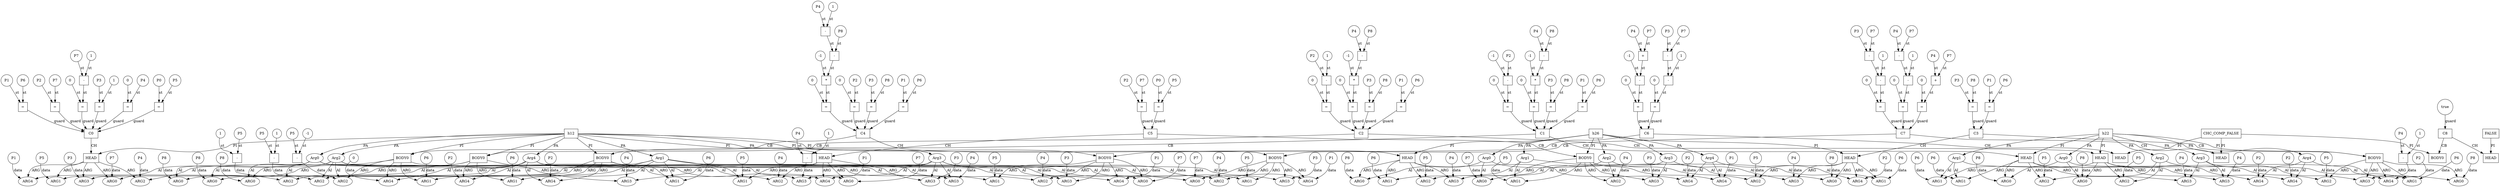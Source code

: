 // Horn Graph
digraph {
	"predicate_0" [label="h12"  nodeName="predicate_0" class=predicateName GNNNodeID=0 shape="box"]
	"predicateArgument_0" [label="Arg0"  nodeName="predicateArgument_0" class=predicateArgument GNNNodeID=1 shape="ellipse"]
		"predicate_0" -> "predicateArgument_0" [ label="PA"]
	"predicateArgument_1" [label="Arg1"  nodeName="predicateArgument_1" class=predicateArgument GNNNodeID=2 shape="ellipse"]
		"predicate_0" -> "predicateArgument_1" [ label="PA"]
	"predicateArgument_2" [label="Arg2"  nodeName="predicateArgument_2" class=predicateArgument GNNNodeID=3 shape="ellipse"]
		"predicate_0" -> "predicateArgument_2" [ label="PA"]
	"predicateArgument_3" [label="Arg3"  nodeName="predicateArgument_3" class=predicateArgument GNNNodeID=4 shape="ellipse"]
		"predicate_0" -> "predicateArgument_3" [ label="PA"]
	"predicateArgument_4" [label="Arg4"  nodeName="predicateArgument_4" class=predicateArgument GNNNodeID=5 shape="ellipse"]
		"predicate_0" -> "predicateArgument_4" [ label="PA"]
	"predicate_1" [label="h22"  nodeName="predicate_1" class=predicateName GNNNodeID=6 shape="box"]
	"predicateArgument_5" [label="Arg0"  nodeName="predicateArgument_5" class=predicateArgument GNNNodeID=7 shape="ellipse"]
		"predicate_1" -> "predicateArgument_5" [ label="PA"]
	"predicateArgument_6" [label="Arg1"  nodeName="predicateArgument_6" class=predicateArgument GNNNodeID=8 shape="ellipse"]
		"predicate_1" -> "predicateArgument_6" [ label="PA"]
	"predicateArgument_7" [label="Arg2"  nodeName="predicateArgument_7" class=predicateArgument GNNNodeID=9 shape="ellipse"]
		"predicate_1" -> "predicateArgument_7" [ label="PA"]
	"predicateArgument_8" [label="Arg3"  nodeName="predicateArgument_8" class=predicateArgument GNNNodeID=10 shape="ellipse"]
		"predicate_1" -> "predicateArgument_8" [ label="PA"]
	"predicateArgument_9" [label="Arg4"  nodeName="predicateArgument_9" class=predicateArgument GNNNodeID=11 shape="ellipse"]
		"predicate_1" -> "predicateArgument_9" [ label="PA"]
	"predicate_2" [label="h26"  nodeName="predicate_2" class=predicateName GNNNodeID=12 shape="box"]
	"predicateArgument_10" [label="Arg0"  nodeName="predicateArgument_10" class=predicateArgument GNNNodeID=13 shape="ellipse"]
		"predicate_2" -> "predicateArgument_10" [ label="PA"]
	"predicateArgument_11" [label="Arg1"  nodeName="predicateArgument_11" class=predicateArgument GNNNodeID=14 shape="ellipse"]
		"predicate_2" -> "predicateArgument_11" [ label="PA"]
	"predicateArgument_12" [label="Arg2"  nodeName="predicateArgument_12" class=predicateArgument GNNNodeID=15 shape="ellipse"]
		"predicate_2" -> "predicateArgument_12" [ label="PA"]
	"predicateArgument_13" [label="Arg3"  nodeName="predicateArgument_13" class=predicateArgument GNNNodeID=16 shape="ellipse"]
		"predicate_2" -> "predicateArgument_13" [ label="PA"]
	"predicateArgument_14" [label="Arg4"  nodeName="predicateArgument_14" class=predicateArgument GNNNodeID=17 shape="ellipse"]
		"predicate_2" -> "predicateArgument_14" [ label="PA"]
	"predicate_3" [label="CHC_COMP_FALSE"  nodeName="predicate_3" class=predicateName GNNNodeID=18 shape="box"]
	"predicate_4" [label="FALSE"  nodeName="predicate_4" class=predicateName GNNNodeID=19 shape="box"]
	"clause_0" [label="C0"  nodeName="clause_0" class=clause GNNNodeID=20 shape="box"]
	">=_21" [label="="  nodeName=">=_21" class=operator GNNNodeID=21 shape="square"]
		">=_21" -> "clause_0" [ label="guard"]
	"0_22" [label="0"  nodeName="0_22" class=constant GNNNodeID=22 shape="circle"]
		"0_22" -> ">=_21" [ label="st"]
	"-_23" [label="-"  nodeName="-_23" class=operator GNNNodeID=23 shape="square"]
		"-_23" -> ">=_21" [ label="st"]
	"P7_24" [label="P7"  nodeName="P7_24" class=symbolicConstant GNNNodeID=24 shape="circle"]
		"P7_24" -> "-_23" [ label="st"]
	"1_25" [label="1"  nodeName="1_25" class=constant GNNNodeID=25 shape="circle"]
		"1_25" -> "-_23" [ label="st"]
	"=_26" [label="="  nodeName="=_26" class=operator GNNNodeID=26 shape="square"]
		"=_26" -> "clause_0" [ label="guard"]
	"P3_27" [label="P3"  nodeName="P3_27" class=symbolicConstant GNNNodeID=27 shape="circle"]
		"P3_27" -> "=_26" [ label="st"]
	"1_28" [label="1"  nodeName="1_28" class=constant GNNNodeID=28 shape="circle"]
		"1_28" -> "=_26" [ label="st"]
	"=_29" [label="="  nodeName="=_29" class=operator GNNNodeID=29 shape="square"]
		"=_29" -> "clause_0" [ label="guard"]
	"0_30" [label="0"  nodeName="0_30" class=constant GNNNodeID=30 shape="circle"]
		"0_30" -> "=_29" [ label="st"]
	"P4_31" [label="P4"  nodeName="P4_31" class=symbolicConstant GNNNodeID=31 shape="circle"]
		"P4_31" -> "=_29" [ label="st"]
	"=_32" [label="="  nodeName="=_32" class=operator GNNNodeID=32 shape="square"]
		"=_32" -> "clause_0" [ label="guard"]
	"P0_33" [label="P0"  nodeName="P0_33" class=symbolicConstant GNNNodeID=33 shape="circle"]
		"P0_33" -> "=_32" [ label="st"]
	"P5_34" [label="P5"  nodeName="P5_34" class=symbolicConstant GNNNodeID=34 shape="circle"]
		"P5_34" -> "=_32" [ label="st"]
	"=_35" [label="="  nodeName="=_35" class=operator GNNNodeID=35 shape="square"]
		"=_35" -> "clause_0" [ label="guard"]
	"P1_36" [label="P1"  nodeName="P1_36" class=symbolicConstant GNNNodeID=36 shape="circle"]
		"P1_36" -> "=_35" [ label="st"]
	"P6_37" [label="P6"  nodeName="P6_37" class=symbolicConstant GNNNodeID=37 shape="circle"]
		"P6_37" -> "=_35" [ label="st"]
	"=_38" [label="="  nodeName="=_38" class=operator GNNNodeID=38 shape="square"]
		"=_38" -> "clause_0" [ label="guard"]
	"P2_39" [label="P2"  nodeName="P2_39" class=symbolicConstant GNNNodeID=39 shape="circle"]
		"P2_39" -> "=_38" [ label="st"]
	"P7_40" [label="P7"  nodeName="P7_40" class=symbolicConstant GNNNodeID=40 shape="circle"]
		"P7_40" -> "=_38" [ label="st"]
	"clauseHead_0" [label="HEAD"  nodeName="clauseHead_0" class=clauseHead GNNNodeID=41 shape="box"]
		"clause_0" -> "clauseHead_0" [ label="CH"]
		"predicate_0" -> "clauseHead_0" [ label="PI"]
	"clauseArgument_0" [label="ARG0"  nodeName="clauseArgument_0" class=clauseArg GNNNodeID=42 shape="ellipse"]
		"clauseHead_0" -> "clauseArgument_0" [ label="ARG"]
		"predicateArgument_0" -> "clauseArgument_0" [ label="AI"]
	"P7_43" [label="P7"  nodeName="P7_43" class=symbolicConstant GNNNodeID=43 shape="circle"]
		"P7_43" -> "clauseArgument_0" [ label="data"]
	"clauseArgument_1" [label="ARG1"  nodeName="clauseArgument_1" class=clauseArg GNNNodeID=44 shape="ellipse"]
		"clauseHead_0" -> "clauseArgument_1" [ label="ARG"]
		"predicateArgument_1" -> "clauseArgument_1" [ label="AI"]
	"P5_45" [label="P5"  nodeName="P5_45" class=symbolicConstant GNNNodeID=45 shape="circle"]
		"P5_45" -> "clauseArgument_1" [ label="data"]
	"clauseArgument_2" [label="ARG2"  nodeName="clauseArgument_2" class=clauseArg GNNNodeID=46 shape="ellipse"]
		"clauseHead_0" -> "clauseArgument_2" [ label="ARG"]
		"predicateArgument_2" -> "clauseArgument_2" [ label="AI"]
	"P4_47" [label="P4"  nodeName="P4_47" class=symbolicConstant GNNNodeID=47 shape="circle"]
		"P4_47" -> "clauseArgument_2" [ label="data"]
	"clauseArgument_3" [label="ARG3"  nodeName="clauseArgument_3" class=clauseArg GNNNodeID=48 shape="ellipse"]
		"clauseHead_0" -> "clauseArgument_3" [ label="ARG"]
		"predicateArgument_3" -> "clauseArgument_3" [ label="AI"]
	"P3_49" [label="P3"  nodeName="P3_49" class=symbolicConstant GNNNodeID=49 shape="circle"]
		"P3_49" -> "clauseArgument_3" [ label="data"]
	"clauseArgument_4" [label="ARG4"  nodeName="clauseArgument_4" class=clauseArg GNNNodeID=50 shape="ellipse"]
		"clauseHead_0" -> "clauseArgument_4" [ label="ARG"]
		"predicateArgument_4" -> "clauseArgument_4" [ label="AI"]
	"P1_51" [label="P1"  nodeName="P1_51" class=symbolicConstant GNNNodeID=51 shape="circle"]
		"P1_51" -> "clauseArgument_4" [ label="data"]
	"clause_1" [label="C1"  nodeName="clause_1" class=clause GNNNodeID=52 shape="box"]
	">=_53" [label="="  nodeName=">=_53" class=operator GNNNodeID=53 shape="square"]
		">=_53" -> "clause_1" [ label="guard"]
	"0_54" [label="0"  nodeName="0_54" class=constant GNNNodeID=54 shape="circle"]
		"0_54" -> ">=_53" [ label="st"]
	"-_55" [label="-"  nodeName="-_55" class=operator GNNNodeID=55 shape="square"]
		"-_55" -> ">=_53" [ label="st"]
	"-1_56" [label="-1"  nodeName="-1_56" class=constant GNNNodeID=56 shape="circle"]
		"-1_56" -> "-_55" [ label="st"]
	"P2_57" [label="P2"  nodeName="P2_57" class=symbolicConstant GNNNodeID=57 shape="circle"]
		"P2_57" -> "-_55" [ label="st"]
	">=_58" [label="="  nodeName=">=_58" class=operator GNNNodeID=58 shape="square"]
		">=_58" -> "clause_1" [ label="guard"]
	"0_59" [label="0"  nodeName="0_59" class=constant GNNNodeID=59 shape="circle"]
		"0_59" -> ">=_58" [ label="st"]
	"*_60" [label="*"  nodeName="*_60" class=operator GNNNodeID=60 shape="square"]
		"*_60" -> ">=_58" [ label="st"]
	"-1_61" [label="-1"  nodeName="-1_61" class=constant GNNNodeID=61 shape="circle"]
		"-1_61" -> "*_60" [ label="st"]
	"-_62" [label="-"  nodeName="-_62" class=operator GNNNodeID=62 shape="square"]
		"-_62" -> "*_60" [ label="st"]
	"P4_63" [label="P4"  nodeName="P4_63" class=symbolicConstant GNNNodeID=63 shape="circle"]
		"P4_63" -> "-_62" [ label="st"]
	"P8_64" [label="P8"  nodeName="P8_64" class=symbolicConstant GNNNodeID=64 shape="circle"]
		"P8_64" -> "-_62" [ label="st"]
	"=_65" [label="="  nodeName="=_65" class=operator GNNNodeID=65 shape="square"]
		"=_65" -> "clause_1" [ label="guard"]
	"P3_66" [label="P3"  nodeName="P3_66" class=symbolicConstant GNNNodeID=66 shape="circle"]
		"P3_66" -> "=_65" [ label="st"]
	"P8_67" [label="P8"  nodeName="P8_67" class=symbolicConstant GNNNodeID=67 shape="circle"]
		"P8_67" -> "=_65" [ label="st"]
	"=_68" [label="="  nodeName="=_68" class=operator GNNNodeID=68 shape="square"]
		"=_68" -> "clause_1" [ label="guard"]
	"P1_69" [label="P1"  nodeName="P1_69" class=symbolicConstant GNNNodeID=69 shape="circle"]
		"P1_69" -> "=_68" [ label="st"]
	"P6_70" [label="P6"  nodeName="P6_70" class=symbolicConstant GNNNodeID=70 shape="circle"]
		"P6_70" -> "=_68" [ label="st"]
	"clauseHead_1" [label="HEAD"  nodeName="clauseHead_1" class=clauseHead GNNNodeID=71 shape="box"]
		"clause_1" -> "clauseHead_1" [ label="CH"]
		"predicate_1" -> "clauseHead_1" [ label="PI"]
	"clauseArgument_5" [label="ARG0"  nodeName="clauseArgument_5" class=clauseArg GNNNodeID=72 shape="ellipse"]
		"clauseHead_1" -> "clauseArgument_5" [ label="ARG"]
		"predicateArgument_5" -> "clauseArgument_5" [ label="AI"]
	"P8_73" [label="P8"  nodeName="P8_73" class=symbolicConstant GNNNodeID=73 shape="circle"]
		"P8_73" -> "clauseArgument_5" [ label="data"]
	"clauseArgument_6" [label="ARG1"  nodeName="clauseArgument_6" class=clauseArg GNNNodeID=74 shape="ellipse"]
		"clauseHead_1" -> "clauseArgument_6" [ label="ARG"]
		"predicateArgument_6" -> "clauseArgument_6" [ label="AI"]
	"P6_75" [label="P6"  nodeName="P6_75" class=symbolicConstant GNNNodeID=75 shape="circle"]
		"P6_75" -> "clauseArgument_6" [ label="data"]
	"clauseArgument_7" [label="ARG2"  nodeName="clauseArgument_7" class=clauseArg GNNNodeID=76 shape="ellipse"]
		"clauseHead_1" -> "clauseArgument_7" [ label="ARG"]
		"predicateArgument_7" -> "clauseArgument_7" [ label="AI"]
	"P5_77" [label="P5"  nodeName="P5_77" class=symbolicConstant GNNNodeID=77 shape="circle"]
		"P5_77" -> "clauseArgument_7" [ label="data"]
	"clauseArgument_8" [label="ARG3"  nodeName="clauseArgument_8" class=clauseArg GNNNodeID=78 shape="ellipse"]
		"clauseHead_1" -> "clauseArgument_8" [ label="ARG"]
		"predicateArgument_8" -> "clauseArgument_8" [ label="AI"]
	"P4_79" [label="P4"  nodeName="P4_79" class=symbolicConstant GNNNodeID=79 shape="circle"]
		"P4_79" -> "clauseArgument_8" [ label="data"]
	"clauseArgument_9" [label="ARG4"  nodeName="clauseArgument_9" class=clauseArg GNNNodeID=80 shape="ellipse"]
		"clauseHead_1" -> "clauseArgument_9" [ label="ARG"]
		"predicateArgument_9" -> "clauseArgument_9" [ label="AI"]
	"P2_81" [label="P2"  nodeName="P2_81" class=symbolicConstant GNNNodeID=81 shape="circle"]
		"P2_81" -> "clauseArgument_9" [ label="data"]
	"clauseBody_0" [label="BODY0"  nodeName="clauseBody_0" class=clauseBody GNNNodeID=82 shape="box"]
		"clause_1" -> "clauseBody_0" [ label="CB"]
		"predicate_0" -> "clauseBody_0" [ label="PI"]
	"clauseArgument_10" [label="ARG0"  nodeName="clauseArgument_10" class=clauseArg GNNNodeID=83 shape="ellipse"]
		"clauseBody_0" -> "clauseArgument_10" [ label="ARG"]
		"predicateArgument_0" -> "clauseArgument_10" [ label="AI"]
	"P8_84" [label="P8"  nodeName="P8_84" class=symbolicConstant GNNNodeID=84 shape="circle"]
		"P8_84" -> "clauseArgument_10" [ label="data"]
	"clauseArgument_11" [label="ARG1"  nodeName="clauseArgument_11" class=clauseArg GNNNodeID=85 shape="ellipse"]
		"clauseBody_0" -> "clauseArgument_11" [ label="ARG"]
		"predicateArgument_1" -> "clauseArgument_11" [ label="AI"]
	"P6_86" [label="P6"  nodeName="P6_86" class=symbolicConstant GNNNodeID=86 shape="circle"]
		"P6_86" -> "clauseArgument_11" [ label="data"]
	"clauseArgument_12" [label="ARG2"  nodeName="clauseArgument_12" class=clauseArg GNNNodeID=87 shape="ellipse"]
		"clauseBody_0" -> "clauseArgument_12" [ label="ARG"]
		"predicateArgument_2" -> "clauseArgument_12" [ label="AI"]
	"-_88" [label="-"  nodeName="-_88" class=operator GNNNodeID=88 shape="square"]
		"-_88" -> "clauseArgument_12" [ label="data"]
	"P5_89" [label="P5"  nodeName="P5_89" class=symbolicConstant GNNNodeID=89 shape="circle"]
		"P5_89" -> "-_88" [ label="st"]
	"1_90" [label="1"  nodeName="1_90" class=constant GNNNodeID=90 shape="circle"]
		"1_90" -> "-_88" [ label="st"]
	"clauseArgument_13" [label="ARG3"  nodeName="clauseArgument_13" class=clauseArg GNNNodeID=91 shape="ellipse"]
		"clauseBody_0" -> "clauseArgument_13" [ label="ARG"]
		"predicateArgument_3" -> "clauseArgument_13" [ label="AI"]
	"P4_92" [label="P4"  nodeName="P4_92" class=symbolicConstant GNNNodeID=92 shape="circle"]
		"P4_92" -> "clauseArgument_13" [ label="data"]
	"clauseArgument_14" [label="ARG4"  nodeName="clauseArgument_14" class=clauseArg GNNNodeID=93 shape="ellipse"]
		"clauseBody_0" -> "clauseArgument_14" [ label="ARG"]
		"predicateArgument_4" -> "clauseArgument_14" [ label="AI"]
	"P2_94" [label="P2"  nodeName="P2_94" class=symbolicConstant GNNNodeID=94 shape="circle"]
		"P2_94" -> "clauseArgument_14" [ label="data"]
	"clause_2" [label="C2"  nodeName="clause_2" class=clause GNNNodeID=95 shape="box"]
	">=_96" [label="="  nodeName=">=_96" class=operator GNNNodeID=96 shape="square"]
		">=_96" -> "clause_2" [ label="guard"]
	"0_97" [label="0"  nodeName="0_97" class=constant GNNNodeID=97 shape="circle"]
		"0_97" -> ">=_96" [ label="st"]
	"-_98" [label="-"  nodeName="-_98" class=operator GNNNodeID=98 shape="square"]
		"-_98" -> ">=_96" [ label="st"]
	"P2_99" [label="P2"  nodeName="P2_99" class=symbolicConstant GNNNodeID=99 shape="circle"]
		"P2_99" -> "-_98" [ label="st"]
	"1_100" [label="1"  nodeName="1_100" class=constant GNNNodeID=100 shape="circle"]
		"1_100" -> "-_98" [ label="st"]
	">=_101" [label="="  nodeName=">=_101" class=operator GNNNodeID=101 shape="square"]
		">=_101" -> "clause_2" [ label="guard"]
	"0_102" [label="0"  nodeName="0_102" class=constant GNNNodeID=102 shape="circle"]
		"0_102" -> ">=_101" [ label="st"]
	"*_103" [label="*"  nodeName="*_103" class=operator GNNNodeID=103 shape="square"]
		"*_103" -> ">=_101" [ label="st"]
	"-1_104" [label="-1"  nodeName="-1_104" class=constant GNNNodeID=104 shape="circle"]
		"-1_104" -> "*_103" [ label="st"]
	"-_105" [label="-"  nodeName="-_105" class=operator GNNNodeID=105 shape="square"]
		"-_105" -> "*_103" [ label="st"]
	"P4_106" [label="P4"  nodeName="P4_106" class=symbolicConstant GNNNodeID=106 shape="circle"]
		"P4_106" -> "-_105" [ label="st"]
	"P8_107" [label="P8"  nodeName="P8_107" class=symbolicConstant GNNNodeID=107 shape="circle"]
		"P8_107" -> "-_105" [ label="st"]
	"=_108" [label="="  nodeName="=_108" class=operator GNNNodeID=108 shape="square"]
		"=_108" -> "clause_2" [ label="guard"]
	"P3_109" [label="P3"  nodeName="P3_109" class=symbolicConstant GNNNodeID=109 shape="circle"]
		"P3_109" -> "=_108" [ label="st"]
	"P8_110" [label="P8"  nodeName="P8_110" class=symbolicConstant GNNNodeID=110 shape="circle"]
		"P8_110" -> "=_108" [ label="st"]
	"=_111" [label="="  nodeName="=_111" class=operator GNNNodeID=111 shape="square"]
		"=_111" -> "clause_2" [ label="guard"]
	"P1_112" [label="P1"  nodeName="P1_112" class=symbolicConstant GNNNodeID=112 shape="circle"]
		"P1_112" -> "=_111" [ label="st"]
	"P6_113" [label="P6"  nodeName="P6_113" class=symbolicConstant GNNNodeID=113 shape="circle"]
		"P6_113" -> "=_111" [ label="st"]
	"clauseHead_2" [label="HEAD"  nodeName="clauseHead_2" class=clauseHead GNNNodeID=114 shape="box"]
		"clause_2" -> "clauseHead_2" [ label="CH"]
		"predicate_1" -> "clauseHead_2" [ label="PI"]
	"clauseArgument_15" [label="ARG0"  nodeName="clauseArgument_15" class=clauseArg GNNNodeID=115 shape="ellipse"]
		"clauseHead_2" -> "clauseArgument_15" [ label="ARG"]
		"predicateArgument_5" -> "clauseArgument_15" [ label="AI"]
	"P8_116" [label="P8"  nodeName="P8_116" class=symbolicConstant GNNNodeID=116 shape="circle"]
		"P8_116" -> "clauseArgument_15" [ label="data"]
	"clauseArgument_16" [label="ARG1"  nodeName="clauseArgument_16" class=clauseArg GNNNodeID=117 shape="ellipse"]
		"clauseHead_2" -> "clauseArgument_16" [ label="ARG"]
		"predicateArgument_6" -> "clauseArgument_16" [ label="AI"]
	"P6_118" [label="P6"  nodeName="P6_118" class=symbolicConstant GNNNodeID=118 shape="circle"]
		"P6_118" -> "clauseArgument_16" [ label="data"]
	"clauseArgument_17" [label="ARG2"  nodeName="clauseArgument_17" class=clauseArg GNNNodeID=119 shape="ellipse"]
		"clauseHead_2" -> "clauseArgument_17" [ label="ARG"]
		"predicateArgument_7" -> "clauseArgument_17" [ label="AI"]
	"P5_120" [label="P5"  nodeName="P5_120" class=symbolicConstant GNNNodeID=120 shape="circle"]
		"P5_120" -> "clauseArgument_17" [ label="data"]
	"clauseArgument_18" [label="ARG3"  nodeName="clauseArgument_18" class=clauseArg GNNNodeID=121 shape="ellipse"]
		"clauseHead_2" -> "clauseArgument_18" [ label="ARG"]
		"predicateArgument_8" -> "clauseArgument_18" [ label="AI"]
	"P4_122" [label="P4"  nodeName="P4_122" class=symbolicConstant GNNNodeID=122 shape="circle"]
		"P4_122" -> "clauseArgument_18" [ label="data"]
	"clauseArgument_19" [label="ARG4"  nodeName="clauseArgument_19" class=clauseArg GNNNodeID=123 shape="ellipse"]
		"clauseHead_2" -> "clauseArgument_19" [ label="ARG"]
		"predicateArgument_9" -> "clauseArgument_19" [ label="AI"]
	"P2_124" [label="P2"  nodeName="P2_124" class=symbolicConstant GNNNodeID=124 shape="circle"]
		"P2_124" -> "clauseArgument_19" [ label="data"]
	"clauseBody_1" [label="BODY0"  nodeName="clauseBody_1" class=clauseBody GNNNodeID=125 shape="box"]
		"clause_2" -> "clauseBody_1" [ label="CB"]
		"predicate_0" -> "clauseBody_1" [ label="PI"]
	"clauseArgument_20" [label="ARG0"  nodeName="clauseArgument_20" class=clauseArg GNNNodeID=126 shape="ellipse"]
		"clauseBody_1" -> "clauseArgument_20" [ label="ARG"]
		"predicateArgument_0" -> "clauseArgument_20" [ label="AI"]
	"P8_127" [label="P8"  nodeName="P8_127" class=symbolicConstant GNNNodeID=127 shape="circle"]
		"P8_127" -> "clauseArgument_20" [ label="data"]
	"clauseArgument_21" [label="ARG1"  nodeName="clauseArgument_21" class=clauseArg GNNNodeID=128 shape="ellipse"]
		"clauseBody_1" -> "clauseArgument_21" [ label="ARG"]
		"predicateArgument_1" -> "clauseArgument_21" [ label="AI"]
	"P6_129" [label="P6"  nodeName="P6_129" class=symbolicConstant GNNNodeID=129 shape="circle"]
		"P6_129" -> "clauseArgument_21" [ label="data"]
	"clauseArgument_22" [label="ARG2"  nodeName="clauseArgument_22" class=clauseArg GNNNodeID=130 shape="ellipse"]
		"clauseBody_1" -> "clauseArgument_22" [ label="ARG"]
		"predicateArgument_2" -> "clauseArgument_22" [ label="AI"]
	"-_131" [label="-"  nodeName="-_131" class=operator GNNNodeID=131 shape="square"]
		"-_131" -> "clauseArgument_22" [ label="data"]
	"P5_132" [label="P5"  nodeName="P5_132" class=symbolicConstant GNNNodeID=132 shape="circle"]
		"P5_132" -> "-_131" [ label="st"]
	"1_133" [label="1"  nodeName="1_133" class=constant GNNNodeID=133 shape="circle"]
		"1_133" -> "-_131" [ label="st"]
	"clauseArgument_23" [label="ARG3"  nodeName="clauseArgument_23" class=clauseArg GNNNodeID=134 shape="ellipse"]
		"clauseBody_1" -> "clauseArgument_23" [ label="ARG"]
		"predicateArgument_3" -> "clauseArgument_23" [ label="AI"]
	"P4_135" [label="P4"  nodeName="P4_135" class=symbolicConstant GNNNodeID=135 shape="circle"]
		"P4_135" -> "clauseArgument_23" [ label="data"]
	"clauseArgument_24" [label="ARG4"  nodeName="clauseArgument_24" class=clauseArg GNNNodeID=136 shape="ellipse"]
		"clauseBody_1" -> "clauseArgument_24" [ label="ARG"]
		"predicateArgument_4" -> "clauseArgument_24" [ label="AI"]
	"P2_137" [label="P2"  nodeName="P2_137" class=symbolicConstant GNNNodeID=137 shape="circle"]
		"P2_137" -> "clauseArgument_24" [ label="data"]
	"clause_3" [label="C3"  nodeName="clause_3" class=clause GNNNodeID=138 shape="box"]
	"=_139" [label="="  nodeName="=_139" class=operator GNNNodeID=139 shape="square"]
		"=_139" -> "clause_3" [ label="guard"]
	"P3_140" [label="P3"  nodeName="P3_140" class=symbolicConstant GNNNodeID=140 shape="circle"]
		"P3_140" -> "=_139" [ label="st"]
	"P8_141" [label="P8"  nodeName="P8_141" class=symbolicConstant GNNNodeID=141 shape="circle"]
		"P8_141" -> "=_139" [ label="st"]
	"=_142" [label="="  nodeName="=_142" class=operator GNNNodeID=142 shape="square"]
		"=_142" -> "clause_3" [ label="guard"]
	"P1_143" [label="P1"  nodeName="P1_143" class=symbolicConstant GNNNodeID=143 shape="circle"]
		"P1_143" -> "=_142" [ label="st"]
	"P6_144" [label="P6"  nodeName="P6_144" class=symbolicConstant GNNNodeID=144 shape="circle"]
		"P6_144" -> "=_142" [ label="st"]
	"clauseHead_3" [label="HEAD"  nodeName="clauseHead_3" class=clauseHead GNNNodeID=145 shape="box"]
		"clause_3" -> "clauseHead_3" [ label="CH"]
		"predicate_2" -> "clauseHead_3" [ label="PI"]
	"clauseArgument_25" [label="ARG0"  nodeName="clauseArgument_25" class=clauseArg GNNNodeID=146 shape="ellipse"]
		"clauseHead_3" -> "clauseArgument_25" [ label="ARG"]
		"predicateArgument_10" -> "clauseArgument_25" [ label="AI"]
	"P8_147" [label="P8"  nodeName="P8_147" class=symbolicConstant GNNNodeID=147 shape="circle"]
		"P8_147" -> "clauseArgument_25" [ label="data"]
	"clauseArgument_26" [label="ARG1"  nodeName="clauseArgument_26" class=clauseArg GNNNodeID=148 shape="ellipse"]
		"clauseHead_3" -> "clauseArgument_26" [ label="ARG"]
		"predicateArgument_11" -> "clauseArgument_26" [ label="AI"]
	"P6_149" [label="P6"  nodeName="P6_149" class=symbolicConstant GNNNodeID=149 shape="circle"]
		"P6_149" -> "clauseArgument_26" [ label="data"]
	"clauseArgument_27" [label="ARG2"  nodeName="clauseArgument_27" class=clauseArg GNNNodeID=150 shape="ellipse"]
		"clauseHead_3" -> "clauseArgument_27" [ label="ARG"]
		"predicateArgument_12" -> "clauseArgument_27" [ label="AI"]
	"P5_151" [label="P5"  nodeName="P5_151" class=symbolicConstant GNNNodeID=151 shape="circle"]
		"P5_151" -> "clauseArgument_27" [ label="data"]
	"clauseArgument_28" [label="ARG3"  nodeName="clauseArgument_28" class=clauseArg GNNNodeID=152 shape="ellipse"]
		"clauseHead_3" -> "clauseArgument_28" [ label="ARG"]
		"predicateArgument_13" -> "clauseArgument_28" [ label="AI"]
	"P4_153" [label="P4"  nodeName="P4_153" class=symbolicConstant GNNNodeID=153 shape="circle"]
		"P4_153" -> "clauseArgument_28" [ label="data"]
	"clauseArgument_29" [label="ARG4"  nodeName="clauseArgument_29" class=clauseArg GNNNodeID=154 shape="ellipse"]
		"clauseHead_3" -> "clauseArgument_29" [ label="ARG"]
		"predicateArgument_14" -> "clauseArgument_29" [ label="AI"]
	"P2_155" [label="P2"  nodeName="P2_155" class=symbolicConstant GNNNodeID=155 shape="circle"]
		"P2_155" -> "clauseArgument_29" [ label="data"]
	"clauseBody_2" [label="BODY0"  nodeName="clauseBody_2" class=clauseBody GNNNodeID=156 shape="box"]
		"clause_3" -> "clauseBody_2" [ label="CB"]
		"predicate_1" -> "clauseBody_2" [ label="PI"]
	"clauseArgument_30" [label="ARG0"  nodeName="clauseArgument_30" class=clauseArg GNNNodeID=157 shape="ellipse"]
		"clauseBody_2" -> "clauseArgument_30" [ label="ARG"]
		"predicateArgument_5" -> "clauseArgument_30" [ label="AI"]
	"P8_158" [label="P8"  nodeName="P8_158" class=symbolicConstant GNNNodeID=158 shape="circle"]
		"P8_158" -> "clauseArgument_30" [ label="data"]
	"clauseArgument_31" [label="ARG1"  nodeName="clauseArgument_31" class=clauseArg GNNNodeID=159 shape="ellipse"]
		"clauseBody_2" -> "clauseArgument_31" [ label="ARG"]
		"predicateArgument_6" -> "clauseArgument_31" [ label="AI"]
	"P6_160" [label="P6"  nodeName="P6_160" class=symbolicConstant GNNNodeID=160 shape="circle"]
		"P6_160" -> "clauseArgument_31" [ label="data"]
	"clauseArgument_32" [label="ARG2"  nodeName="clauseArgument_32" class=clauseArg GNNNodeID=161 shape="ellipse"]
		"clauseBody_2" -> "clauseArgument_32" [ label="ARG"]
		"predicateArgument_7" -> "clauseArgument_32" [ label="AI"]
	"P5_162" [label="P5"  nodeName="P5_162" class=symbolicConstant GNNNodeID=162 shape="circle"]
		"P5_162" -> "clauseArgument_32" [ label="data"]
	"clauseArgument_33" [label="ARG3"  nodeName="clauseArgument_33" class=clauseArg GNNNodeID=163 shape="ellipse"]
		"clauseBody_2" -> "clauseArgument_33" [ label="ARG"]
		"predicateArgument_8" -> "clauseArgument_33" [ label="AI"]
	"-_164" [label="-"  nodeName="-_164" class=operator GNNNodeID=164 shape="square"]
		"-_164" -> "clauseArgument_33" [ label="data"]
	"P4_165" [label="P4"  nodeName="P4_165" class=symbolicConstant GNNNodeID=165 shape="circle"]
		"P4_165" -> "-_164" [ label="st"]
	"1_166" [label="1"  nodeName="1_166" class=constant GNNNodeID=166 shape="circle"]
		"1_166" -> "-_164" [ label="st"]
	"clauseArgument_34" [label="ARG4"  nodeName="clauseArgument_34" class=clauseArg GNNNodeID=167 shape="ellipse"]
		"clauseBody_2" -> "clauseArgument_34" [ label="ARG"]
		"predicateArgument_9" -> "clauseArgument_34" [ label="AI"]
	"P2_168" [label="P2"  nodeName="P2_168" class=symbolicConstant GNNNodeID=168 shape="circle"]
		"P2_168" -> "clauseArgument_34" [ label="data"]
	"clause_4" [label="C4"  nodeName="clause_4" class=clause GNNNodeID=169 shape="box"]
	">=_170" [label="="  nodeName=">=_170" class=operator GNNNodeID=170 shape="square"]
		">=_170" -> "clause_4" [ label="guard"]
	"0_171" [label="0"  nodeName="0_171" class=constant GNNNodeID=171 shape="circle"]
		"0_171" -> ">=_170" [ label="st"]
	"*_172" [label="*"  nodeName="*_172" class=operator GNNNodeID=172 shape="square"]
		"*_172" -> ">=_170" [ label="st"]
	"-1_173" [label="-1"  nodeName="-1_173" class=constant GNNNodeID=173 shape="circle"]
		"-1_173" -> "*_172" [ label="st"]
	"-_174" [label="-"  nodeName="-_174" class=operator GNNNodeID=174 shape="square"]
		"-_174" -> "*_172" [ label="st"]
	"-_175" [label="-"  nodeName="-_175" class=operator GNNNodeID=175 shape="square"]
		"-_175" -> "-_174" [ label="st"]
	"P4_176" [label="P4"  nodeName="P4_176" class=symbolicConstant GNNNodeID=176 shape="circle"]
		"P4_176" -> "-_175" [ label="st"]
	"1_177" [label="1"  nodeName="1_177" class=constant GNNNodeID=177 shape="circle"]
		"1_177" -> "-_175" [ label="st"]
	"P8_178" [label="P8"  nodeName="P8_178" class=symbolicConstant GNNNodeID=178 shape="circle"]
		"P8_178" -> "-_174" [ label="st"]
	"=_179" [label="="  nodeName="=_179" class=operator GNNNodeID=179 shape="square"]
		"=_179" -> "clause_4" [ label="guard"]
	"0_180" [label="0"  nodeName="0_180" class=constant GNNNodeID=180 shape="circle"]
		"0_180" -> "=_179" [ label="st"]
	"P2_181" [label="P2"  nodeName="P2_181" class=symbolicConstant GNNNodeID=181 shape="circle"]
		"P2_181" -> "=_179" [ label="st"]
	"=_182" [label="="  nodeName="=_182" class=operator GNNNodeID=182 shape="square"]
		"=_182" -> "clause_4" [ label="guard"]
	"P3_183" [label="P3"  nodeName="P3_183" class=symbolicConstant GNNNodeID=183 shape="circle"]
		"P3_183" -> "=_182" [ label="st"]
	"P8_184" [label="P8"  nodeName="P8_184" class=symbolicConstant GNNNodeID=184 shape="circle"]
		"P8_184" -> "=_182" [ label="st"]
	"=_185" [label="="  nodeName="=_185" class=operator GNNNodeID=185 shape="square"]
		"=_185" -> "clause_4" [ label="guard"]
	"P1_186" [label="P1"  nodeName="P1_186" class=symbolicConstant GNNNodeID=186 shape="circle"]
		"P1_186" -> "=_185" [ label="st"]
	"P6_187" [label="P6"  nodeName="P6_187" class=symbolicConstant GNNNodeID=187 shape="circle"]
		"P6_187" -> "=_185" [ label="st"]
	"clauseHead_4" [label="HEAD"  nodeName="clauseHead_4" class=clauseHead GNNNodeID=188 shape="box"]
		"clause_4" -> "clauseHead_4" [ label="CH"]
		"predicate_2" -> "clauseHead_4" [ label="PI"]
	"clauseArgument_35" [label="ARG0"  nodeName="clauseArgument_35" class=clauseArg GNNNodeID=189 shape="ellipse"]
		"clauseHead_4" -> "clauseArgument_35" [ label="ARG"]
		"predicateArgument_10" -> "clauseArgument_35" [ label="AI"]
	"P8_190" [label="P8"  nodeName="P8_190" class=symbolicConstant GNNNodeID=190 shape="circle"]
		"P8_190" -> "clauseArgument_35" [ label="data"]
	"clauseArgument_36" [label="ARG1"  nodeName="clauseArgument_36" class=clauseArg GNNNodeID=191 shape="ellipse"]
		"clauseHead_4" -> "clauseArgument_36" [ label="ARG"]
		"predicateArgument_11" -> "clauseArgument_36" [ label="AI"]
	"P6_192" [label="P6"  nodeName="P6_192" class=symbolicConstant GNNNodeID=192 shape="circle"]
		"P6_192" -> "clauseArgument_36" [ label="data"]
	"clauseArgument_37" [label="ARG2"  nodeName="clauseArgument_37" class=clauseArg GNNNodeID=193 shape="ellipse"]
		"clauseHead_4" -> "clauseArgument_37" [ label="ARG"]
		"predicateArgument_12" -> "clauseArgument_37" [ label="AI"]
	"P5_194" [label="P5"  nodeName="P5_194" class=symbolicConstant GNNNodeID=194 shape="circle"]
		"P5_194" -> "clauseArgument_37" [ label="data"]
	"clauseArgument_38" [label="ARG3"  nodeName="clauseArgument_38" class=clauseArg GNNNodeID=195 shape="ellipse"]
		"clauseHead_4" -> "clauseArgument_38" [ label="ARG"]
		"predicateArgument_13" -> "clauseArgument_38" [ label="AI"]
	"P4_196" [label="P4"  nodeName="P4_196" class=symbolicConstant GNNNodeID=196 shape="circle"]
		"P4_196" -> "clauseArgument_38" [ label="data"]
	"clauseArgument_39" [label="ARG4"  nodeName="clauseArgument_39" class=clauseArg GNNNodeID=197 shape="ellipse"]
		"clauseHead_4" -> "clauseArgument_39" [ label="ARG"]
		"predicateArgument_14" -> "clauseArgument_39" [ label="AI"]
	"P2_198" [label="P2"  nodeName="P2_198" class=symbolicConstant GNNNodeID=198 shape="circle"]
		"P2_198" -> "clauseArgument_39" [ label="data"]
	"clauseBody_3" [label="BODY0"  nodeName="clauseBody_3" class=clauseBody GNNNodeID=199 shape="box"]
		"clause_4" -> "clauseBody_3" [ label="CB"]
		"predicate_0" -> "clauseBody_3" [ label="PI"]
	"clauseArgument_40" [label="ARG0"  nodeName="clauseArgument_40" class=clauseArg GNNNodeID=200 shape="ellipse"]
		"clauseBody_3" -> "clauseArgument_40" [ label="ARG"]
		"predicateArgument_0" -> "clauseArgument_40" [ label="AI"]
	"P8_201" [label="P8"  nodeName="P8_201" class=symbolicConstant GNNNodeID=201 shape="circle"]
		"P8_201" -> "clauseArgument_40" [ label="data"]
	"clauseArgument_41" [label="ARG1"  nodeName="clauseArgument_41" class=clauseArg GNNNodeID=202 shape="ellipse"]
		"clauseBody_3" -> "clauseArgument_41" [ label="ARG"]
		"predicateArgument_1" -> "clauseArgument_41" [ label="AI"]
	"P6_203" [label="P6"  nodeName="P6_203" class=symbolicConstant GNNNodeID=203 shape="circle"]
		"P6_203" -> "clauseArgument_41" [ label="data"]
	"clauseArgument_42" [label="ARG2"  nodeName="clauseArgument_42" class=clauseArg GNNNodeID=204 shape="ellipse"]
		"clauseBody_3" -> "clauseArgument_42" [ label="ARG"]
		"predicateArgument_2" -> "clauseArgument_42" [ label="AI"]
	"-_205" [label="-"  nodeName="-_205" class=operator GNNNodeID=205 shape="square"]
		"-_205" -> "clauseArgument_42" [ label="data"]
	"P5_206" [label="P5"  nodeName="P5_206" class=symbolicConstant GNNNodeID=206 shape="circle"]
		"P5_206" -> "-_205" [ label="st"]
	"-1_207" [label="-1"  nodeName="-1_207" class=constant GNNNodeID=207 shape="circle"]
		"-1_207" -> "-_205" [ label="st"]
	"clauseArgument_43" [label="ARG3"  nodeName="clauseArgument_43" class=clauseArg GNNNodeID=208 shape="ellipse"]
		"clauseBody_3" -> "clauseArgument_43" [ label="ARG"]
		"predicateArgument_3" -> "clauseArgument_43" [ label="AI"]
	"-_209" [label="-"  nodeName="-_209" class=operator GNNNodeID=209 shape="square"]
		"-_209" -> "clauseArgument_43" [ label="data"]
	"P4_210" [label="P4"  nodeName="P4_210" class=symbolicConstant GNNNodeID=210 shape="circle"]
		"P4_210" -> "-_209" [ label="st"]
	"1_211" [label="1"  nodeName="1_211" class=constant GNNNodeID=211 shape="circle"]
		"1_211" -> "-_209" [ label="st"]
	"clauseArgument_44" [label="ARG4"  nodeName="clauseArgument_44" class=clauseArg GNNNodeID=212 shape="ellipse"]
		"clauseBody_3" -> "clauseArgument_44" [ label="ARG"]
		"predicateArgument_4" -> "clauseArgument_44" [ label="AI"]
	"0_213" [label="0"  nodeName="0_213" class=constant GNNNodeID=213 shape="circle"]
		"0_213" -> "clauseArgument_44" [ label="data"]
	"clause_5" [label="C5"  nodeName="clause_5" class=clause GNNNodeID=214 shape="box"]
	"=_215" [label="="  nodeName="=_215" class=operator GNNNodeID=215 shape="square"]
		"=_215" -> "clause_5" [ label="guard"]
	"P2_216" [label="P2"  nodeName="P2_216" class=symbolicConstant GNNNodeID=216 shape="circle"]
		"P2_216" -> "=_215" [ label="st"]
	"P7_217" [label="P7"  nodeName="P7_217" class=symbolicConstant GNNNodeID=217 shape="circle"]
		"P7_217" -> "=_215" [ label="st"]
	"=_218" [label="="  nodeName="=_218" class=operator GNNNodeID=218 shape="square"]
		"=_218" -> "clause_5" [ label="guard"]
	"P0_219" [label="P0"  nodeName="P0_219" class=symbolicConstant GNNNodeID=219 shape="circle"]
		"P0_219" -> "=_218" [ label="st"]
	"P5_220" [label="P5"  nodeName="P5_220" class=symbolicConstant GNNNodeID=220 shape="circle"]
		"P5_220" -> "=_218" [ label="st"]
	"clauseHead_5" [label="HEAD"  nodeName="clauseHead_5" class=clauseHead GNNNodeID=221 shape="box"]
		"clause_5" -> "clauseHead_5" [ label="CH"]
		"predicate_0" -> "clauseHead_5" [ label="PI"]
	"clauseArgument_45" [label="ARG0"  nodeName="clauseArgument_45" class=clauseArg GNNNodeID=222 shape="ellipse"]
		"clauseHead_5" -> "clauseArgument_45" [ label="ARG"]
		"predicateArgument_0" -> "clauseArgument_45" [ label="AI"]
	"P7_223" [label="P7"  nodeName="P7_223" class=symbolicConstant GNNNodeID=223 shape="circle"]
		"P7_223" -> "clauseArgument_45" [ label="data"]
	"clauseArgument_46" [label="ARG1"  nodeName="clauseArgument_46" class=clauseArg GNNNodeID=224 shape="ellipse"]
		"clauseHead_5" -> "clauseArgument_46" [ label="ARG"]
		"predicateArgument_1" -> "clauseArgument_46" [ label="AI"]
	"P5_225" [label="P5"  nodeName="P5_225" class=symbolicConstant GNNNodeID=225 shape="circle"]
		"P5_225" -> "clauseArgument_46" [ label="data"]
	"clauseArgument_47" [label="ARG2"  nodeName="clauseArgument_47" class=clauseArg GNNNodeID=226 shape="ellipse"]
		"clauseHead_5" -> "clauseArgument_47" [ label="ARG"]
		"predicateArgument_2" -> "clauseArgument_47" [ label="AI"]
	"P4_227" [label="P4"  nodeName="P4_227" class=symbolicConstant GNNNodeID=227 shape="circle"]
		"P4_227" -> "clauseArgument_47" [ label="data"]
	"clauseArgument_48" [label="ARG3"  nodeName="clauseArgument_48" class=clauseArg GNNNodeID=228 shape="ellipse"]
		"clauseHead_5" -> "clauseArgument_48" [ label="ARG"]
		"predicateArgument_3" -> "clauseArgument_48" [ label="AI"]
	"P3_229" [label="P3"  nodeName="P3_229" class=symbolicConstant GNNNodeID=229 shape="circle"]
		"P3_229" -> "clauseArgument_48" [ label="data"]
	"clauseArgument_49" [label="ARG4"  nodeName="clauseArgument_49" class=clauseArg GNNNodeID=230 shape="ellipse"]
		"clauseHead_5" -> "clauseArgument_49" [ label="ARG"]
		"predicateArgument_4" -> "clauseArgument_49" [ label="AI"]
	"P1_231" [label="P1"  nodeName="P1_231" class=symbolicConstant GNNNodeID=231 shape="circle"]
		"P1_231" -> "clauseArgument_49" [ label="data"]
	"clauseBody_4" [label="BODY0"  nodeName="clauseBody_4" class=clauseBody GNNNodeID=232 shape="box"]
		"clause_5" -> "clauseBody_4" [ label="CB"]
		"predicate_2" -> "clauseBody_4" [ label="PI"]
	"clauseArgument_50" [label="ARG0"  nodeName="clauseArgument_50" class=clauseArg GNNNodeID=233 shape="ellipse"]
		"clauseBody_4" -> "clauseArgument_50" [ label="ARG"]
		"predicateArgument_10" -> "clauseArgument_50" [ label="AI"]
	"P7_234" [label="P7"  nodeName="P7_234" class=symbolicConstant GNNNodeID=234 shape="circle"]
		"P7_234" -> "clauseArgument_50" [ label="data"]
	"clauseArgument_51" [label="ARG1"  nodeName="clauseArgument_51" class=clauseArg GNNNodeID=235 shape="ellipse"]
		"clauseBody_4" -> "clauseArgument_51" [ label="ARG"]
		"predicateArgument_11" -> "clauseArgument_51" [ label="AI"]
	"P5_236" [label="P5"  nodeName="P5_236" class=symbolicConstant GNNNodeID=236 shape="circle"]
		"P5_236" -> "clauseArgument_51" [ label="data"]
	"clauseArgument_52" [label="ARG2"  nodeName="clauseArgument_52" class=clauseArg GNNNodeID=237 shape="ellipse"]
		"clauseBody_4" -> "clauseArgument_52" [ label="ARG"]
		"predicateArgument_12" -> "clauseArgument_52" [ label="AI"]
	"P4_238" [label="P4"  nodeName="P4_238" class=symbolicConstant GNNNodeID=238 shape="circle"]
		"P4_238" -> "clauseArgument_52" [ label="data"]
	"clauseArgument_53" [label="ARG3"  nodeName="clauseArgument_53" class=clauseArg GNNNodeID=239 shape="ellipse"]
		"clauseBody_4" -> "clauseArgument_53" [ label="ARG"]
		"predicateArgument_13" -> "clauseArgument_53" [ label="AI"]
	"P3_240" [label="P3"  nodeName="P3_240" class=symbolicConstant GNNNodeID=240 shape="circle"]
		"P3_240" -> "clauseArgument_53" [ label="data"]
	"clauseArgument_54" [label="ARG4"  nodeName="clauseArgument_54" class=clauseArg GNNNodeID=241 shape="ellipse"]
		"clauseBody_4" -> "clauseArgument_54" [ label="ARG"]
		"predicateArgument_14" -> "clauseArgument_54" [ label="AI"]
	"P1_242" [label="P1"  nodeName="P1_242" class=symbolicConstant GNNNodeID=242 shape="circle"]
		"P1_242" -> "clauseArgument_54" [ label="data"]
	"clause_6" [label="C6"  nodeName="clause_6" class=clause GNNNodeID=243 shape="box"]
	">=_244" [label="="  nodeName=">=_244" class=operator GNNNodeID=244 shape="square"]
		">=_244" -> "clause_6" [ label="guard"]
	"0_245" [label="0"  nodeName="0_245" class=constant GNNNodeID=245 shape="circle"]
		"0_245" -> ">=_244" [ label="st"]
	"-_246" [label="-"  nodeName="-_246" class=operator GNNNodeID=246 shape="square"]
		"-_246" -> ">=_244" [ label="st"]
	"-1_247" [label="-1"  nodeName="-1_247" class=constant GNNNodeID=247 shape="circle"]
		"-1_247" -> "-_246" [ label="st"]
	"+_248" [label="+"  nodeName="+_248" class=operator GNNNodeID=248 shape="square"]
		"+_248" -> "-_246" [ label="st"]
	"P4_249" [label="P4"  nodeName="P4_249" class=symbolicConstant GNNNodeID=249 shape="circle"]
		"P4_249" -> "+_248" [ label="st"]
	"P7_250" [label="P7"  nodeName="P7_250" class=symbolicConstant GNNNodeID=250 shape="circle"]
		"P7_250" -> "+_248" [ label="st"]
	">=_251" [label="="  nodeName=">=_251" class=operator GNNNodeID=251 shape="square"]
		">=_251" -> "clause_6" [ label="guard"]
	"0_252" [label="0"  nodeName="0_252" class=constant GNNNodeID=252 shape="circle"]
		"0_252" -> ">=_251" [ label="st"]
	"-_253" [label="-"  nodeName="-_253" class=operator GNNNodeID=253 shape="square"]
		"-_253" -> ">=_251" [ label="st"]
	"-_254" [label="-"  nodeName="-_254" class=operator GNNNodeID=254 shape="square"]
		"-_254" -> "-_253" [ label="st"]
	"P3_255" [label="P3"  nodeName="P3_255" class=symbolicConstant GNNNodeID=255 shape="circle"]
		"P3_255" -> "-_254" [ label="st"]
	"P7_256" [label="P7"  nodeName="P7_256" class=symbolicConstant GNNNodeID=256 shape="circle"]
		"P7_256" -> "-_254" [ label="st"]
	"1_257" [label="1"  nodeName="1_257" class=constant GNNNodeID=257 shape="circle"]
		"1_257" -> "-_253" [ label="st"]
	"clauseHead_6" [label="HEAD"  nodeName="clauseHead_6" class=clauseHead GNNNodeID=258 shape="box"]
		"clause_6" -> "clauseHead_6" [ label="CH"]
		"predicate_3" -> "clauseHead_6" [ label="PI"]
	"clauseBody_5" [label="BODY0"  nodeName="clauseBody_5" class=clauseBody GNNNodeID=259 shape="box"]
		"clause_6" -> "clauseBody_5" [ label="CB"]
		"predicate_0" -> "clauseBody_5" [ label="PI"]
	"clauseArgument_55" [label="ARG0"  nodeName="clauseArgument_55" class=clauseArg GNNNodeID=260 shape="ellipse"]
		"clauseBody_5" -> "clauseArgument_55" [ label="ARG"]
		"predicateArgument_0" -> "clauseArgument_55" [ label="AI"]
	"P7_261" [label="P7"  nodeName="P7_261" class=symbolicConstant GNNNodeID=261 shape="circle"]
		"P7_261" -> "clauseArgument_55" [ label="data"]
	"clauseArgument_56" [label="ARG1"  nodeName="clauseArgument_56" class=clauseArg GNNNodeID=262 shape="ellipse"]
		"clauseBody_5" -> "clauseArgument_56" [ label="ARG"]
		"predicateArgument_1" -> "clauseArgument_56" [ label="AI"]
	"P5_263" [label="P5"  nodeName="P5_263" class=symbolicConstant GNNNodeID=263 shape="circle"]
		"P5_263" -> "clauseArgument_56" [ label="data"]
	"clauseArgument_57" [label="ARG2"  nodeName="clauseArgument_57" class=clauseArg GNNNodeID=264 shape="ellipse"]
		"clauseBody_5" -> "clauseArgument_57" [ label="ARG"]
		"predicateArgument_2" -> "clauseArgument_57" [ label="AI"]
	"P4_265" [label="P4"  nodeName="P4_265" class=symbolicConstant GNNNodeID=265 shape="circle"]
		"P4_265" -> "clauseArgument_57" [ label="data"]
	"clauseArgument_58" [label="ARG3"  nodeName="clauseArgument_58" class=clauseArg GNNNodeID=266 shape="ellipse"]
		"clauseBody_5" -> "clauseArgument_58" [ label="ARG"]
		"predicateArgument_3" -> "clauseArgument_58" [ label="AI"]
	"P3_267" [label="P3"  nodeName="P3_267" class=symbolicConstant GNNNodeID=267 shape="circle"]
		"P3_267" -> "clauseArgument_58" [ label="data"]
	"clauseArgument_59" [label="ARG4"  nodeName="clauseArgument_59" class=clauseArg GNNNodeID=268 shape="ellipse"]
		"clauseBody_5" -> "clauseArgument_59" [ label="ARG"]
		"predicateArgument_4" -> "clauseArgument_59" [ label="AI"]
	"P1_269" [label="P1"  nodeName="P1_269" class=symbolicConstant GNNNodeID=269 shape="circle"]
		"P1_269" -> "clauseArgument_59" [ label="data"]
	"clause_7" [label="C7"  nodeName="clause_7" class=clause GNNNodeID=270 shape="box"]
	">=_271" [label="="  nodeName=">=_271" class=operator GNNNodeID=271 shape="square"]
		">=_271" -> "clause_7" [ label="guard"]
	"0_272" [label="0"  nodeName="0_272" class=constant GNNNodeID=272 shape="circle"]
		"0_272" -> ">=_271" [ label="st"]
	"-_273" [label="-"  nodeName="-_273" class=operator GNNNodeID=273 shape="square"]
		"-_273" -> ">=_271" [ label="st"]
	"-_274" [label="-"  nodeName="-_274" class=operator GNNNodeID=274 shape="square"]
		"-_274" -> "-_273" [ label="st"]
	"P4_275" [label="P4"  nodeName="P4_275" class=symbolicConstant GNNNodeID=275 shape="circle"]
		"P4_275" -> "-_274" [ label="st"]
	"P7_276" [label="P7"  nodeName="P7_276" class=symbolicConstant GNNNodeID=276 shape="circle"]
		"P7_276" -> "-_274" [ label="st"]
	"1_277" [label="1"  nodeName="1_277" class=constant GNNNodeID=277 shape="circle"]
		"1_277" -> "-_273" [ label="st"]
	">=_278" [label="="  nodeName=">=_278" class=operator GNNNodeID=278 shape="square"]
		">=_278" -> "clause_7" [ label="guard"]
	"0_279" [label="0"  nodeName="0_279" class=constant GNNNodeID=279 shape="circle"]
		"0_279" -> ">=_278" [ label="st"]
	"+_280" [label="+"  nodeName="+_280" class=operator GNNNodeID=280 shape="square"]
		"+_280" -> ">=_278" [ label="st"]
	"P4_281" [label="P4"  nodeName="P4_281" class=symbolicConstant GNNNodeID=281 shape="circle"]
		"P4_281" -> "+_280" [ label="st"]
	"P7_282" [label="P7"  nodeName="P7_282" class=symbolicConstant GNNNodeID=282 shape="circle"]
		"P7_282" -> "+_280" [ label="st"]
	">=_283" [label="="  nodeName=">=_283" class=operator GNNNodeID=283 shape="square"]
		">=_283" -> "clause_7" [ label="guard"]
	"0_284" [label="0"  nodeName="0_284" class=constant GNNNodeID=284 shape="circle"]
		"0_284" -> ">=_283" [ label="st"]
	"-_285" [label="-"  nodeName="-_285" class=operator GNNNodeID=285 shape="square"]
		"-_285" -> ">=_283" [ label="st"]
	"-_286" [label="-"  nodeName="-_286" class=operator GNNNodeID=286 shape="square"]
		"-_286" -> "-_285" [ label="st"]
	"P3_287" [label="P3"  nodeName="P3_287" class=symbolicConstant GNNNodeID=287 shape="circle"]
		"P3_287" -> "-_286" [ label="st"]
	"P7_288" [label="P7"  nodeName="P7_288" class=symbolicConstant GNNNodeID=288 shape="circle"]
		"P7_288" -> "-_286" [ label="st"]
	"1_289" [label="1"  nodeName="1_289" class=constant GNNNodeID=289 shape="circle"]
		"1_289" -> "-_285" [ label="st"]
	"clauseHead_7" [label="HEAD"  nodeName="clauseHead_7" class=clauseHead GNNNodeID=290 shape="box"]
		"clause_7" -> "clauseHead_7" [ label="CH"]
		"predicate_3" -> "clauseHead_7" [ label="PI"]
	"clauseBody_6" [label="BODY0"  nodeName="clauseBody_6" class=clauseBody GNNNodeID=291 shape="box"]
		"clause_7" -> "clauseBody_6" [ label="CB"]
		"predicate_0" -> "clauseBody_6" [ label="PI"]
	"clauseArgument_60" [label="ARG0"  nodeName="clauseArgument_60" class=clauseArg GNNNodeID=292 shape="ellipse"]
		"clauseBody_6" -> "clauseArgument_60" [ label="ARG"]
		"predicateArgument_0" -> "clauseArgument_60" [ label="AI"]
	"P7_293" [label="P7"  nodeName="P7_293" class=symbolicConstant GNNNodeID=293 shape="circle"]
		"P7_293" -> "clauseArgument_60" [ label="data"]
	"clauseArgument_61" [label="ARG1"  nodeName="clauseArgument_61" class=clauseArg GNNNodeID=294 shape="ellipse"]
		"clauseBody_6" -> "clauseArgument_61" [ label="ARG"]
		"predicateArgument_1" -> "clauseArgument_61" [ label="AI"]
	"P5_295" [label="P5"  nodeName="P5_295" class=symbolicConstant GNNNodeID=295 shape="circle"]
		"P5_295" -> "clauseArgument_61" [ label="data"]
	"clauseArgument_62" [label="ARG2"  nodeName="clauseArgument_62" class=clauseArg GNNNodeID=296 shape="ellipse"]
		"clauseBody_6" -> "clauseArgument_62" [ label="ARG"]
		"predicateArgument_2" -> "clauseArgument_62" [ label="AI"]
	"P4_297" [label="P4"  nodeName="P4_297" class=symbolicConstant GNNNodeID=297 shape="circle"]
		"P4_297" -> "clauseArgument_62" [ label="data"]
	"clauseArgument_63" [label="ARG3"  nodeName="clauseArgument_63" class=clauseArg GNNNodeID=298 shape="ellipse"]
		"clauseBody_6" -> "clauseArgument_63" [ label="ARG"]
		"predicateArgument_3" -> "clauseArgument_63" [ label="AI"]
	"P3_299" [label="P3"  nodeName="P3_299" class=symbolicConstant GNNNodeID=299 shape="circle"]
		"P3_299" -> "clauseArgument_63" [ label="data"]
	"clauseArgument_64" [label="ARG4"  nodeName="clauseArgument_64" class=clauseArg GNNNodeID=300 shape="ellipse"]
		"clauseBody_6" -> "clauseArgument_64" [ label="ARG"]
		"predicateArgument_4" -> "clauseArgument_64" [ label="AI"]
	"P1_301" [label="P1"  nodeName="P1_301" class=symbolicConstant GNNNodeID=301 shape="circle"]
		"P1_301" -> "clauseArgument_64" [ label="data"]
	"clause_8" [label="C8"  nodeName="clause_8" class=clause GNNNodeID=302 shape="box"]
	"true_303" [label="true"  nodeName="true_303" class=constant GNNNodeID=303 shape="circle"]
		"true_303" -> "clause_8" [ label="guard"]
	"clauseHead_8" [label="HEAD"  nodeName="clauseHead_8" class=clauseHead GNNNodeID=304 shape="box"]
		"clause_8" -> "clauseHead_8" [ label="CH"]
		"predicate_4" -> "clauseHead_8" [ label="PI"]
	"clauseBody_7" [label="BODY0"  nodeName="clauseBody_7" class=clauseBody GNNNodeID=305 shape="box"]
		"clause_8" -> "clauseBody_7" [ label="CB"]
		"predicate_3" -> "clauseBody_7" [ label="PI"]
}
